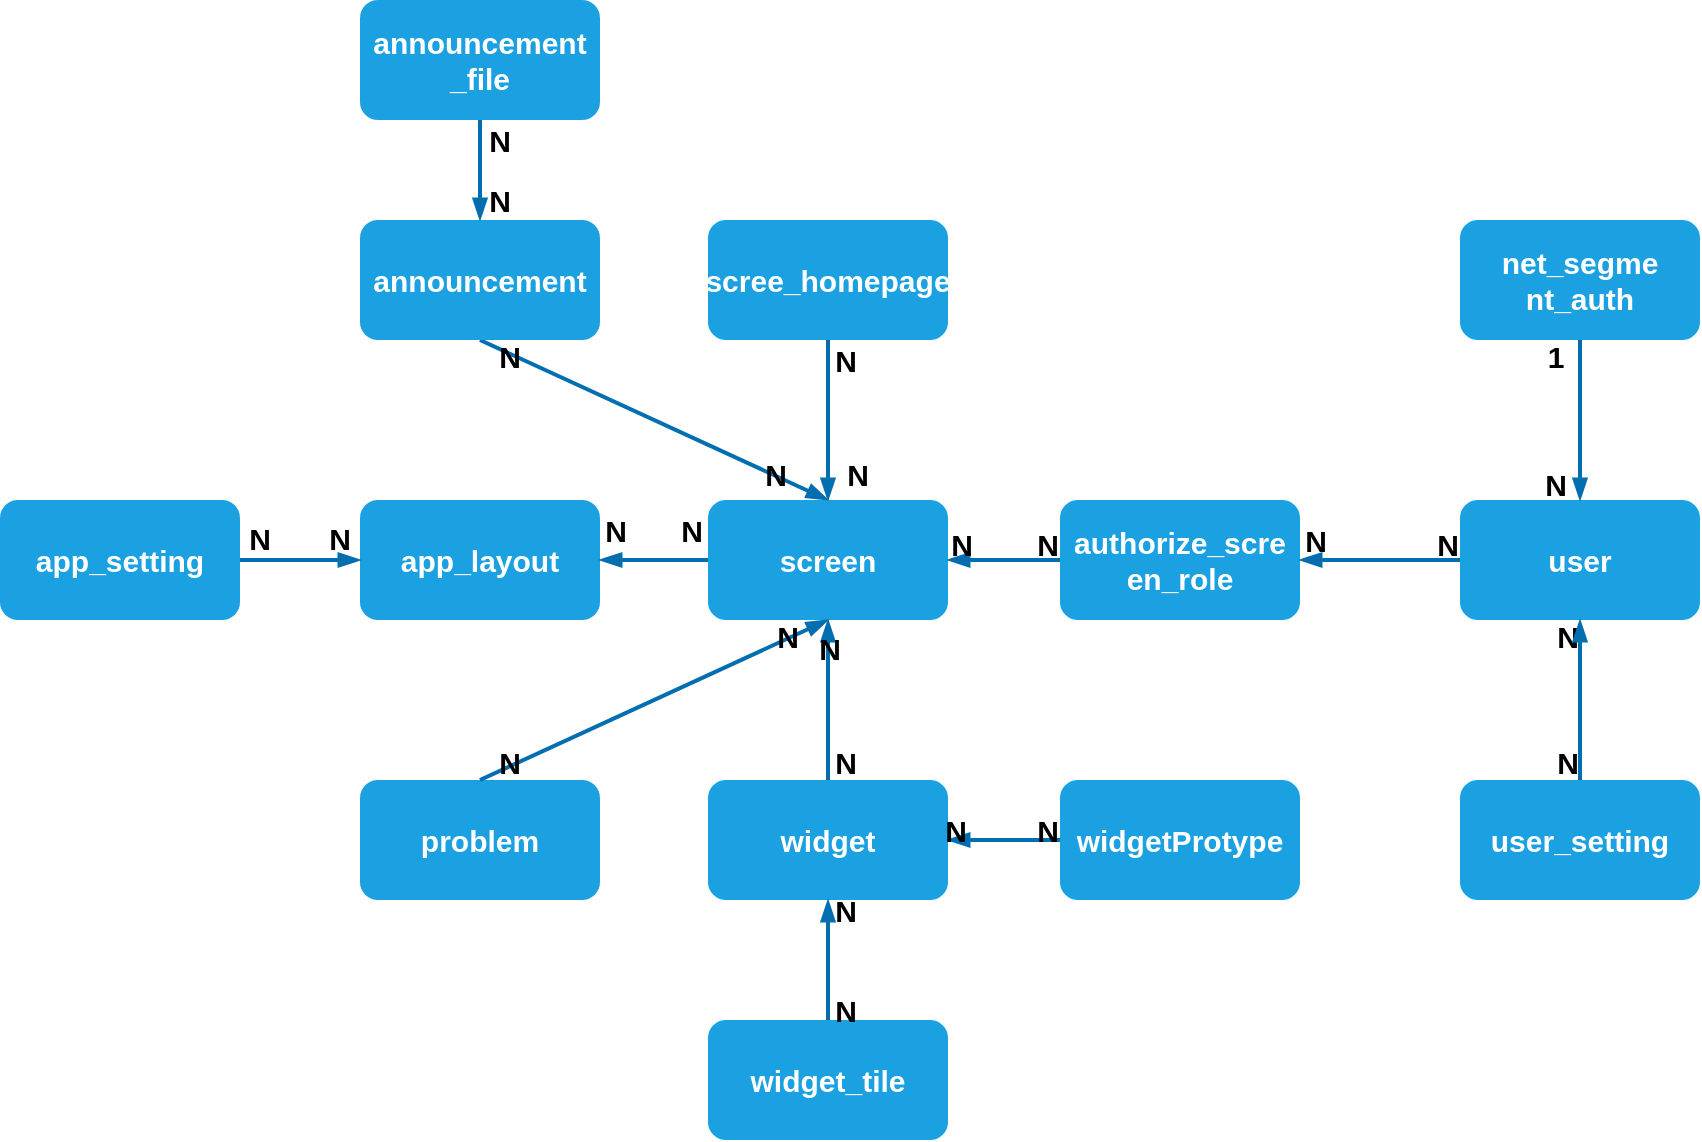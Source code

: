 <mxfile version="26.1.3">
  <diagram name="第 1 页" id="phXmHMc9eOv1EeE-JahK">
    <mxGraphModel dx="1434" dy="786" grid="1" gridSize="10" guides="1" tooltips="1" connect="1" arrows="1" fold="1" page="1" pageScale="1" pageWidth="827" pageHeight="1169" math="0" shadow="0">
      <root>
        <mxCell id="0" />
        <mxCell id="1" parent="0" />
        <mxCell id="Xn-t1w6Zr0web2_9aNg--1" value="&lt;font style=&quot;font-size: 15px;&quot;&gt;&lt;b&gt;app_setting&lt;/b&gt;&lt;/font&gt;" style="rounded=1;whiteSpace=wrap;html=1;fillColor=#1ba1e2;strokeColor=none;fontColor=#ffffff;" vertex="1" parent="1">
          <mxGeometry x="60" y="340" width="120" height="60" as="geometry" />
        </mxCell>
        <mxCell id="Xn-t1w6Zr0web2_9aNg--15" style="rounded=0;orthogonalLoop=1;jettySize=auto;html=1;entryX=0.5;entryY=1;entryDx=0;entryDy=0;targetPerimeterSpacing=0;endSize=7;startArrow=blockThin;startFill=1;strokeWidth=2;fillColor=#1ba1e2;strokeColor=#006EAF;exitX=0.5;exitY=0;exitDx=0;exitDy=0;endArrow=none;" edge="1" parent="1" source="Xn-t1w6Zr0web2_9aNg--3" target="Xn-t1w6Zr0web2_9aNg--9">
          <mxGeometry relative="1" as="geometry" />
        </mxCell>
        <mxCell id="Xn-t1w6Zr0web2_9aNg--2" value="&lt;font style=&quot;font-size: 15px;&quot;&gt;&lt;b&gt;app_layout&lt;/b&gt;&lt;/font&gt;" style="rounded=1;whiteSpace=wrap;html=1;fillColor=#1ba1e2;strokeColor=none;fontColor=#ffffff;" vertex="1" parent="1">
          <mxGeometry x="240" y="340" width="120" height="60" as="geometry" />
        </mxCell>
        <mxCell id="Xn-t1w6Zr0web2_9aNg--3" value="&lt;font style=&quot;font-size: 15px;&quot;&gt;&lt;b&gt;screen&lt;/b&gt;&lt;/font&gt;" style="rounded=1;whiteSpace=wrap;html=1;fillColor=#1ba1e2;strokeColor=none;fontColor=#ffffff;" vertex="1" parent="1">
          <mxGeometry x="414" y="340" width="120" height="60" as="geometry" />
        </mxCell>
        <mxCell id="Xn-t1w6Zr0web2_9aNg--4" value="&lt;font style=&quot;font-size: 15px;&quot;&gt;&lt;b&gt;authorize_scre&lt;/b&gt;&lt;/font&gt;&lt;div&gt;&lt;font style=&quot;font-size: 15px;&quot;&gt;&lt;b&gt;en_role&lt;/b&gt;&lt;/font&gt;&lt;/div&gt;" style="rounded=1;whiteSpace=wrap;html=1;fillColor=#1ba1e2;strokeColor=none;fontColor=#ffffff;" vertex="1" parent="1">
          <mxGeometry x="590" y="340" width="120" height="60" as="geometry" />
        </mxCell>
        <mxCell id="Xn-t1w6Zr0web2_9aNg--5" value="&lt;font style=&quot;font-size: 15px;&quot;&gt;&lt;b&gt;user&lt;/b&gt;&lt;/font&gt;" style="rounded=1;whiteSpace=wrap;html=1;fillColor=#1ba1e2;strokeColor=none;fontColor=#ffffff;" vertex="1" parent="1">
          <mxGeometry x="790" y="340" width="120" height="60" as="geometry" />
        </mxCell>
        <mxCell id="Xn-t1w6Zr0web2_9aNg--6" value="&lt;font style=&quot;font-size: 15px;&quot;&gt;&lt;b&gt;widget&lt;/b&gt;&lt;/font&gt;" style="rounded=1;whiteSpace=wrap;html=1;fillColor=#1ba1e2;strokeColor=none;fontColor=#ffffff;" vertex="1" parent="1">
          <mxGeometry x="414" y="480" width="120" height="60" as="geometry" />
        </mxCell>
        <mxCell id="Xn-t1w6Zr0web2_9aNg--7" value="&lt;font style=&quot;font-size: 15px;&quot;&gt;&lt;b&gt;widgetProtype&lt;/b&gt;&lt;/font&gt;" style="rounded=1;whiteSpace=wrap;html=1;fillColor=#1ba1e2;strokeColor=none;fontColor=#ffffff;" vertex="1" parent="1">
          <mxGeometry x="590" y="480" width="120" height="60" as="geometry" />
        </mxCell>
        <mxCell id="Xn-t1w6Zr0web2_9aNg--8" value="&lt;font style=&quot;font-size: 15px;&quot;&gt;&lt;b&gt;scree_homepage&lt;/b&gt;&lt;/font&gt;" style="rounded=1;whiteSpace=wrap;html=1;fillColor=#1ba1e2;strokeColor=none;fontColor=#ffffff;" vertex="1" parent="1">
          <mxGeometry x="414" y="200" width="120" height="60" as="geometry" />
        </mxCell>
        <mxCell id="Xn-t1w6Zr0web2_9aNg--9" value="&lt;font style=&quot;font-size: 15px;&quot;&gt;&lt;b&gt;announcement&lt;/b&gt;&lt;/font&gt;" style="rounded=1;whiteSpace=wrap;html=1;fillColor=#1ba1e2;strokeColor=none;fontColor=#ffffff;" vertex="1" parent="1">
          <mxGeometry x="240" y="200" width="120" height="60" as="geometry" />
        </mxCell>
        <mxCell id="Xn-t1w6Zr0web2_9aNg--10" value="&lt;font style=&quot;font-size: 15px;&quot;&gt;&lt;b&gt;net_segme&lt;/b&gt;&lt;/font&gt;&lt;div&gt;&lt;font style=&quot;font-size: 15px;&quot;&gt;&lt;b&gt;nt_auth&lt;/b&gt;&lt;/font&gt;&lt;/div&gt;" style="rounded=1;whiteSpace=wrap;html=1;fillColor=#1ba1e2;strokeColor=none;fontColor=#ffffff;" vertex="1" parent="1">
          <mxGeometry x="790" y="200" width="120" height="60" as="geometry" />
        </mxCell>
        <mxCell id="Xn-t1w6Zr0web2_9aNg--11" value="&lt;font style=&quot;font-size: 15px;&quot;&gt;&lt;b&gt;user_setting&lt;/b&gt;&lt;/font&gt;" style="rounded=1;whiteSpace=wrap;html=1;fillColor=#1ba1e2;strokeColor=none;fontColor=#ffffff;" vertex="1" parent="1">
          <mxGeometry x="790" y="480" width="120" height="60" as="geometry" />
        </mxCell>
        <mxCell id="Xn-t1w6Zr0web2_9aNg--12" value="&lt;font style=&quot;font-size: 15px;&quot;&gt;&lt;b&gt;widget_tile&lt;/b&gt;&lt;/font&gt;" style="rounded=1;whiteSpace=wrap;html=1;fillColor=#1ba1e2;strokeColor=none;fontColor=#ffffff;" vertex="1" parent="1">
          <mxGeometry x="414" y="600" width="120" height="60" as="geometry" />
        </mxCell>
        <mxCell id="Xn-t1w6Zr0web2_9aNg--13" value="&lt;font style=&quot;font-size: 15px;&quot;&gt;&lt;b&gt;announcement&lt;/b&gt;&lt;/font&gt;&lt;div&gt;&lt;font style=&quot;font-size: 15px;&quot;&gt;&lt;b&gt;_file&lt;/b&gt;&lt;/font&gt;&lt;/div&gt;" style="rounded=1;whiteSpace=wrap;html=1;fillColor=#1ba1e2;strokeColor=none;fontColor=#ffffff;" vertex="1" parent="1">
          <mxGeometry x="240" y="90" width="120" height="60" as="geometry" />
        </mxCell>
        <mxCell id="Xn-t1w6Zr0web2_9aNg--14" value="&lt;font style=&quot;font-size: 15px;&quot;&gt;&lt;b&gt;problem&lt;/b&gt;&lt;/font&gt;" style="rounded=1;whiteSpace=wrap;html=1;fillColor=#1ba1e2;strokeColor=none;fontColor=#ffffff;" vertex="1" parent="1">
          <mxGeometry x="240" y="480" width="120" height="60" as="geometry" />
        </mxCell>
        <mxCell id="Xn-t1w6Zr0web2_9aNg--16" value="&lt;b&gt;&lt;font style=&quot;font-size: 15px;&quot;&gt;N&lt;/font&gt;&lt;/b&gt;" style="text;html=1;align=center;verticalAlign=middle;whiteSpace=wrap;rounded=0;" vertex="1" parent="1">
          <mxGeometry x="305" y="258" width="20" height="20" as="geometry" />
        </mxCell>
        <mxCell id="Xn-t1w6Zr0web2_9aNg--19" value="&lt;b&gt;&lt;font style=&quot;font-size: 15px;&quot;&gt;N&lt;/font&gt;&lt;/b&gt;" style="text;html=1;align=center;verticalAlign=middle;whiteSpace=wrap;rounded=0;" vertex="1" parent="1">
          <mxGeometry x="438" y="317" width="20" height="20" as="geometry" />
        </mxCell>
        <mxCell id="Xn-t1w6Zr0web2_9aNg--20" style="rounded=0;orthogonalLoop=1;jettySize=auto;html=1;entryX=0;entryY=0.5;entryDx=0;entryDy=0;targetPerimeterSpacing=0;endSize=7;startArrow=blockThin;startFill=1;strokeWidth=2;fillColor=#1ba1e2;strokeColor=#006EAF;exitX=1;exitY=0.5;exitDx=0;exitDy=0;endArrow=none;" edge="1" parent="1" source="Xn-t1w6Zr0web2_9aNg--2" target="Xn-t1w6Zr0web2_9aNg--3">
          <mxGeometry relative="1" as="geometry">
            <mxPoint x="535" y="510" as="sourcePoint" />
            <mxPoint x="361" y="430" as="targetPoint" />
          </mxGeometry>
        </mxCell>
        <mxCell id="Xn-t1w6Zr0web2_9aNg--21" value="&lt;b&gt;&lt;font style=&quot;font-size: 15px;&quot;&gt;N&lt;/font&gt;&lt;/b&gt;" style="text;html=1;align=center;verticalAlign=middle;whiteSpace=wrap;rounded=0;" vertex="1" parent="1">
          <mxGeometry x="358" y="343" width="20" height="24" as="geometry" />
        </mxCell>
        <mxCell id="Xn-t1w6Zr0web2_9aNg--22" value="&lt;b&gt;&lt;font style=&quot;font-size: 15px;&quot;&gt;N&lt;/font&gt;&lt;/b&gt;" style="text;html=1;align=center;verticalAlign=middle;whiteSpace=wrap;rounded=0;" vertex="1" parent="1">
          <mxGeometry x="396" y="343" width="20" height="24" as="geometry" />
        </mxCell>
        <mxCell id="Xn-t1w6Zr0web2_9aNg--23" style="rounded=0;orthogonalLoop=1;jettySize=auto;html=1;targetPerimeterSpacing=0;endSize=7;startArrow=blockThin;startFill=1;strokeWidth=2;fillColor=#1ba1e2;strokeColor=#006EAF;exitX=0;exitY=0.5;exitDx=0;exitDy=0;endArrow=none;entryX=1;entryY=0.5;entryDx=0;entryDy=0;" edge="1" parent="1" source="Xn-t1w6Zr0web2_9aNg--2" target="Xn-t1w6Zr0web2_9aNg--1">
          <mxGeometry relative="1" as="geometry">
            <mxPoint x="180" y="410" as="sourcePoint" />
            <mxPoint x="200" y="390" as="targetPoint" />
          </mxGeometry>
        </mxCell>
        <mxCell id="Xn-t1w6Zr0web2_9aNg--24" value="&lt;b&gt;&lt;font style=&quot;font-size: 15px;&quot;&gt;N&lt;/font&gt;&lt;/b&gt;" style="text;html=1;align=center;verticalAlign=middle;whiteSpace=wrap;rounded=0;" vertex="1" parent="1">
          <mxGeometry x="180" y="350" width="20" height="17" as="geometry" />
        </mxCell>
        <mxCell id="Xn-t1w6Zr0web2_9aNg--25" value="&lt;b&gt;&lt;font style=&quot;font-size: 15px;&quot;&gt;N&lt;/font&gt;&lt;/b&gt;" style="text;html=1;align=center;verticalAlign=middle;whiteSpace=wrap;rounded=0;" vertex="1" parent="1">
          <mxGeometry x="220" y="346.5" width="20" height="24" as="geometry" />
        </mxCell>
        <mxCell id="Xn-t1w6Zr0web2_9aNg--26" style="rounded=0;orthogonalLoop=1;jettySize=auto;html=1;entryX=0.5;entryY=0;entryDx=0;entryDy=0;targetPerimeterSpacing=0;endSize=7;startArrow=blockThin;startFill=1;strokeWidth=2;fillColor=#1ba1e2;strokeColor=#006EAF;exitX=0.5;exitY=1;exitDx=0;exitDy=0;endArrow=none;" edge="1" parent="1" source="Xn-t1w6Zr0web2_9aNg--3" target="Xn-t1w6Zr0web2_9aNg--14">
          <mxGeometry relative="1" as="geometry">
            <mxPoint x="424" y="492" as="sourcePoint" />
            <mxPoint x="250" y="412" as="targetPoint" />
          </mxGeometry>
        </mxCell>
        <mxCell id="Xn-t1w6Zr0web2_9aNg--27" value="&lt;b&gt;&lt;font style=&quot;font-size: 15px;&quot;&gt;N&lt;/font&gt;&lt;/b&gt;" style="text;html=1;align=center;verticalAlign=middle;whiteSpace=wrap;rounded=0;" vertex="1" parent="1">
          <mxGeometry x="310" y="466" width="10" height="10" as="geometry" />
        </mxCell>
        <mxCell id="Xn-t1w6Zr0web2_9aNg--28" value="&lt;b&gt;&lt;font style=&quot;font-size: 15px;&quot;&gt;N&lt;/font&gt;&lt;/b&gt;" style="text;html=1;align=center;verticalAlign=middle;whiteSpace=wrap;rounded=0;" vertex="1" parent="1">
          <mxGeometry x="450" y="403" width="8" height="10" as="geometry" />
        </mxCell>
        <mxCell id="Xn-t1w6Zr0web2_9aNg--29" style="rounded=0;orthogonalLoop=1;jettySize=auto;html=1;entryX=0.5;entryY=0;entryDx=0;entryDy=0;targetPerimeterSpacing=0;endSize=7;startArrow=blockThin;startFill=1;strokeWidth=2;fillColor=#1ba1e2;strokeColor=#006EAF;exitX=0.5;exitY=1;exitDx=0;exitDy=0;endArrow=none;" edge="1" parent="1" source="Xn-t1w6Zr0web2_9aNg--3" target="Xn-t1w6Zr0web2_9aNg--6">
          <mxGeometry relative="1" as="geometry">
            <mxPoint x="484" y="410" as="sourcePoint" />
            <mxPoint x="310" y="490" as="targetPoint" />
          </mxGeometry>
        </mxCell>
        <mxCell id="Xn-t1w6Zr0web2_9aNg--30" value="&lt;b&gt;&lt;font style=&quot;font-size: 15px;&quot;&gt;N&lt;/font&gt;&lt;/b&gt;" style="text;html=1;align=center;verticalAlign=middle;whiteSpace=wrap;rounded=0;" vertex="1" parent="1">
          <mxGeometry x="471" y="409" width="8" height="10" as="geometry" />
        </mxCell>
        <mxCell id="Xn-t1w6Zr0web2_9aNg--31" value="&lt;b&gt;&lt;font style=&quot;font-size: 15px;&quot;&gt;N&lt;/font&gt;&lt;/b&gt;" style="text;html=1;align=center;verticalAlign=middle;whiteSpace=wrap;rounded=0;" vertex="1" parent="1">
          <mxGeometry x="479" y="466" width="8" height="10" as="geometry" />
        </mxCell>
        <mxCell id="Xn-t1w6Zr0web2_9aNg--32" style="rounded=0;orthogonalLoop=1;jettySize=auto;html=1;entryX=0;entryY=0.5;entryDx=0;entryDy=0;targetPerimeterSpacing=0;endSize=7;startArrow=blockThin;startFill=1;strokeWidth=2;fillColor=#1ba1e2;strokeColor=#006EAF;exitX=1;exitY=0.5;exitDx=0;exitDy=0;endArrow=none;" edge="1" parent="1" source="Xn-t1w6Zr0web2_9aNg--6" target="Xn-t1w6Zr0web2_9aNg--7">
          <mxGeometry relative="1" as="geometry">
            <mxPoint x="484" y="410" as="sourcePoint" />
            <mxPoint x="484" y="490" as="targetPoint" />
          </mxGeometry>
        </mxCell>
        <mxCell id="Xn-t1w6Zr0web2_9aNg--33" value="&lt;b&gt;&lt;font style=&quot;font-size: 15px;&quot;&gt;N&lt;/font&gt;&lt;/b&gt;" style="text;html=1;align=center;verticalAlign=middle;whiteSpace=wrap;rounded=0;" vertex="1" parent="1">
          <mxGeometry x="580" y="500" width="8" height="10" as="geometry" />
        </mxCell>
        <mxCell id="Xn-t1w6Zr0web2_9aNg--34" value="&lt;b&gt;&lt;font style=&quot;font-size: 15px;&quot;&gt;N&lt;/font&gt;&lt;/b&gt;" style="text;html=1;align=center;verticalAlign=middle;whiteSpace=wrap;rounded=0;" vertex="1" parent="1">
          <mxGeometry x="534" y="500" width="8" height="10" as="geometry" />
        </mxCell>
        <mxCell id="Xn-t1w6Zr0web2_9aNg--35" style="rounded=0;orthogonalLoop=1;jettySize=auto;html=1;entryX=0.5;entryY=0;entryDx=0;entryDy=0;targetPerimeterSpacing=0;endSize=7;startArrow=blockThin;startFill=1;strokeWidth=2;fillColor=#1ba1e2;strokeColor=#006EAF;exitX=0.5;exitY=1;exitDx=0;exitDy=0;endArrow=none;" edge="1" parent="1" source="Xn-t1w6Zr0web2_9aNg--6" target="Xn-t1w6Zr0web2_9aNg--12">
          <mxGeometry relative="1" as="geometry">
            <mxPoint x="544" y="520" as="sourcePoint" />
            <mxPoint x="600" y="520" as="targetPoint" />
          </mxGeometry>
        </mxCell>
        <mxCell id="Xn-t1w6Zr0web2_9aNg--36" value="&lt;b&gt;&lt;font style=&quot;font-size: 15px;&quot;&gt;N&lt;/font&gt;&lt;/b&gt;" style="text;html=1;align=center;verticalAlign=middle;whiteSpace=wrap;rounded=0;" vertex="1" parent="1">
          <mxGeometry x="479" y="540" width="8" height="10" as="geometry" />
        </mxCell>
        <mxCell id="Xn-t1w6Zr0web2_9aNg--37" value="&lt;b&gt;&lt;font style=&quot;font-size: 15px;&quot;&gt;N&lt;/font&gt;&lt;/b&gt;" style="text;html=1;align=center;verticalAlign=middle;whiteSpace=wrap;rounded=0;" vertex="1" parent="1">
          <mxGeometry x="479" y="590" width="8" height="10" as="geometry" />
        </mxCell>
        <mxCell id="Xn-t1w6Zr0web2_9aNg--38" value="&lt;b&gt;&lt;font style=&quot;font-size: 15px;&quot;&gt;N&lt;/font&gt;&lt;/b&gt;" style="text;html=1;align=center;verticalAlign=middle;whiteSpace=wrap;rounded=0;" vertex="1" parent="1">
          <mxGeometry x="840" y="466" width="8" height="10" as="geometry" />
        </mxCell>
        <mxCell id="Xn-t1w6Zr0web2_9aNg--39" value="&lt;b&gt;&lt;font style=&quot;font-size: 15px;&quot;&gt;N&lt;/font&gt;&lt;/b&gt;" style="text;html=1;align=center;verticalAlign=middle;whiteSpace=wrap;rounded=0;" vertex="1" parent="1">
          <mxGeometry x="840" y="403" width="8" height="10" as="geometry" />
        </mxCell>
        <mxCell id="Xn-t1w6Zr0web2_9aNg--40" style="rounded=0;orthogonalLoop=1;jettySize=auto;html=1;entryX=0.5;entryY=0;entryDx=0;entryDy=0;targetPerimeterSpacing=0;endSize=7;startArrow=blockThin;startFill=1;strokeWidth=2;fillColor=#1ba1e2;strokeColor=#006EAF;exitX=0.5;exitY=1;exitDx=0;exitDy=0;endArrow=none;" edge="1" parent="1" source="Xn-t1w6Zr0web2_9aNg--5" target="Xn-t1w6Zr0web2_9aNg--11">
          <mxGeometry relative="1" as="geometry">
            <mxPoint x="789.72" y="525" as="sourcePoint" />
            <mxPoint x="789.72" y="585" as="targetPoint" />
          </mxGeometry>
        </mxCell>
        <mxCell id="Xn-t1w6Zr0web2_9aNg--41" style="rounded=0;orthogonalLoop=1;jettySize=auto;html=1;entryX=0.5;entryY=1;entryDx=0;entryDy=0;targetPerimeterSpacing=0;endSize=7;startArrow=blockThin;startFill=1;strokeWidth=2;fillColor=#1ba1e2;strokeColor=#006EAF;exitX=0.5;exitY=0;exitDx=0;exitDy=0;endArrow=none;" edge="1" parent="1" source="Xn-t1w6Zr0web2_9aNg--5" target="Xn-t1w6Zr0web2_9aNg--10">
          <mxGeometry relative="1" as="geometry">
            <mxPoint x="860" y="410" as="sourcePoint" />
            <mxPoint x="860" y="490" as="targetPoint" />
          </mxGeometry>
        </mxCell>
        <mxCell id="Xn-t1w6Zr0web2_9aNg--42" value="&lt;b&gt;&lt;font style=&quot;font-size: 15px;&quot;&gt;N&lt;/font&gt;&lt;/b&gt;" style="text;html=1;align=center;verticalAlign=middle;whiteSpace=wrap;rounded=0;" vertex="1" parent="1">
          <mxGeometry x="834" y="327" width="8" height="10" as="geometry" />
        </mxCell>
        <mxCell id="Xn-t1w6Zr0web2_9aNg--43" value="&lt;b&gt;&lt;font style=&quot;font-size: 15px;&quot;&gt;1&lt;/font&gt;&lt;/b&gt;" style="text;html=1;align=center;verticalAlign=middle;whiteSpace=wrap;rounded=0;" vertex="1" parent="1">
          <mxGeometry x="834" y="263" width="8" height="10" as="geometry" />
        </mxCell>
        <mxCell id="Xn-t1w6Zr0web2_9aNg--44" style="rounded=0;orthogonalLoop=1;jettySize=auto;html=1;entryX=0;entryY=0.5;entryDx=0;entryDy=0;targetPerimeterSpacing=0;endSize=7;startArrow=blockThin;startFill=1;strokeWidth=2;fillColor=#1ba1e2;strokeColor=#006EAF;exitX=1;exitY=0.5;exitDx=0;exitDy=0;endArrow=none;" edge="1" parent="1" source="Xn-t1w6Zr0web2_9aNg--4" target="Xn-t1w6Zr0web2_9aNg--5">
          <mxGeometry relative="1" as="geometry">
            <mxPoint x="860" y="350" as="sourcePoint" />
            <mxPoint x="860" y="270" as="targetPoint" />
          </mxGeometry>
        </mxCell>
        <mxCell id="Xn-t1w6Zr0web2_9aNg--45" value="&lt;b&gt;&lt;font style=&quot;font-size: 15px;&quot;&gt;N&lt;/font&gt;&lt;/b&gt;" style="text;html=1;align=center;verticalAlign=middle;whiteSpace=wrap;rounded=0;" vertex="1" parent="1">
          <mxGeometry x="780" y="357" width="8" height="10" as="geometry" />
        </mxCell>
        <mxCell id="Xn-t1w6Zr0web2_9aNg--46" value="&lt;b&gt;&lt;font style=&quot;font-size: 15px;&quot;&gt;N&lt;/font&gt;&lt;/b&gt;" style="text;html=1;align=center;verticalAlign=middle;whiteSpace=wrap;rounded=0;" vertex="1" parent="1">
          <mxGeometry x="714" y="354.5" width="8" height="10" as="geometry" />
        </mxCell>
        <mxCell id="Xn-t1w6Zr0web2_9aNg--47" style="rounded=0;orthogonalLoop=1;jettySize=auto;html=1;entryX=0;entryY=0.5;entryDx=0;entryDy=0;targetPerimeterSpacing=0;endSize=7;startArrow=blockThin;startFill=1;strokeWidth=2;fillColor=#1ba1e2;strokeColor=#006EAF;exitX=1;exitY=0.5;exitDx=0;exitDy=0;endArrow=none;" edge="1" parent="1" source="Xn-t1w6Zr0web2_9aNg--3" target="Xn-t1w6Zr0web2_9aNg--4">
          <mxGeometry relative="1" as="geometry">
            <mxPoint x="720" y="380" as="sourcePoint" />
            <mxPoint x="800" y="380" as="targetPoint" />
          </mxGeometry>
        </mxCell>
        <mxCell id="Xn-t1w6Zr0web2_9aNg--48" value="&lt;b&gt;&lt;font style=&quot;font-size: 15px;&quot;&gt;N&lt;/font&gt;&lt;/b&gt;" style="text;html=1;align=center;verticalAlign=middle;whiteSpace=wrap;rounded=0;" vertex="1" parent="1">
          <mxGeometry x="580" y="357" width="8" height="10" as="geometry" />
        </mxCell>
        <mxCell id="Xn-t1w6Zr0web2_9aNg--49" value="&lt;b&gt;&lt;font style=&quot;font-size: 15px;&quot;&gt;N&lt;/font&gt;&lt;/b&gt;" style="text;html=1;align=center;verticalAlign=middle;whiteSpace=wrap;rounded=0;" vertex="1" parent="1">
          <mxGeometry x="537" y="356.5" width="8" height="10" as="geometry" />
        </mxCell>
        <mxCell id="Xn-t1w6Zr0web2_9aNg--51" style="rounded=0;orthogonalLoop=1;jettySize=auto;html=1;entryX=0.5;entryY=1;entryDx=0;entryDy=0;targetPerimeterSpacing=0;endSize=7;startArrow=blockThin;startFill=1;strokeWidth=2;fillColor=#1ba1e2;strokeColor=#006EAF;exitX=0.5;exitY=0;exitDx=0;exitDy=0;endArrow=none;" edge="1" parent="1" source="Xn-t1w6Zr0web2_9aNg--3" target="Xn-t1w6Zr0web2_9aNg--8">
          <mxGeometry relative="1" as="geometry">
            <mxPoint x="484" y="350" as="sourcePoint" />
            <mxPoint x="310" y="270" as="targetPoint" />
          </mxGeometry>
        </mxCell>
        <mxCell id="Xn-t1w6Zr0web2_9aNg--52" value="&lt;b&gt;&lt;font style=&quot;font-size: 15px;&quot;&gt;N&lt;/font&gt;&lt;/b&gt;" style="text;html=1;align=center;verticalAlign=middle;whiteSpace=wrap;rounded=0;" vertex="1" parent="1">
          <mxGeometry x="479" y="317" width="20" height="20" as="geometry" />
        </mxCell>
        <mxCell id="Xn-t1w6Zr0web2_9aNg--53" value="&lt;b&gt;&lt;font style=&quot;font-size: 15px;&quot;&gt;N&lt;/font&gt;&lt;/b&gt;" style="text;html=1;align=center;verticalAlign=middle;whiteSpace=wrap;rounded=0;" vertex="1" parent="1">
          <mxGeometry x="473" y="260" width="20" height="20" as="geometry" />
        </mxCell>
        <mxCell id="Xn-t1w6Zr0web2_9aNg--54" style="rounded=0;orthogonalLoop=1;jettySize=auto;html=1;entryX=0.5;entryY=1;entryDx=0;entryDy=0;targetPerimeterSpacing=0;endSize=7;startArrow=blockThin;startFill=1;strokeWidth=2;fillColor=#1ba1e2;strokeColor=#006EAF;endArrow=none;" edge="1" parent="1" target="Xn-t1w6Zr0web2_9aNg--13">
          <mxGeometry relative="1" as="geometry">
            <mxPoint x="300" y="200" as="sourcePoint" />
            <mxPoint x="131" y="200" as="targetPoint" />
          </mxGeometry>
        </mxCell>
        <mxCell id="Xn-t1w6Zr0web2_9aNg--55" value="&lt;b&gt;&lt;font style=&quot;font-size: 15px;&quot;&gt;N&lt;/font&gt;&lt;/b&gt;" style="text;html=1;align=center;verticalAlign=middle;whiteSpace=wrap;rounded=0;" vertex="1" parent="1">
          <mxGeometry x="300" y="150" width="20" height="20" as="geometry" />
        </mxCell>
        <mxCell id="Xn-t1w6Zr0web2_9aNg--56" value="&lt;b&gt;&lt;font style=&quot;font-size: 15px;&quot;&gt;N&lt;/font&gt;&lt;/b&gt;" style="text;html=1;align=center;verticalAlign=middle;whiteSpace=wrap;rounded=0;" vertex="1" parent="1">
          <mxGeometry x="300" y="180" width="20" height="20" as="geometry" />
        </mxCell>
      </root>
    </mxGraphModel>
  </diagram>
</mxfile>
